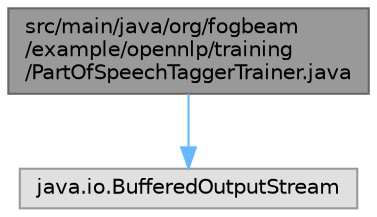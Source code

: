 digraph "src/main/java/org/fogbeam/example/opennlp/training/PartOfSpeechTaggerTrainer.java"
{
 // LATEX_PDF_SIZE
  bgcolor="transparent";
  edge [fontname=Helvetica,fontsize=10,labelfontname=Helvetica,labelfontsize=10];
  node [fontname=Helvetica,fontsize=10,shape=box,height=0.2,width=0.4];
  Node1 [id="Node000001",label="src/main/java/org/fogbeam\l/example/opennlp/training\l/PartOfSpeechTaggerTrainer.java",height=0.2,width=0.4,color="gray40", fillcolor="grey60", style="filled", fontcolor="black",tooltip="Clase para entrenar un modelo de etiquetado gramatical (Part-of-Speech) usando OpenNLP."];
  Node1 -> Node2 [id="edge1_Node000001_Node000002",color="steelblue1",style="solid",tooltip=" "];
  Node2 [id="Node000002",label="java.io.BufferedOutputStream",height=0.2,width=0.4,color="grey60", fillcolor="#E0E0E0", style="filled",tooltip=" "];
}
